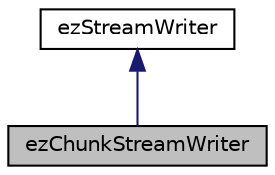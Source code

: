 digraph "ezChunkStreamWriter"
{
 // LATEX_PDF_SIZE
  edge [fontname="Helvetica",fontsize="10",labelfontname="Helvetica",labelfontsize="10"];
  node [fontname="Helvetica",fontsize="10",shape=record];
  Node1 [label="ezChunkStreamWriter",height=0.2,width=0.4,color="black", fillcolor="grey75", style="filled", fontcolor="black",tooltip="A stream writer that separates data into 'chunks', which act like sub-streams."];
  Node2 -> Node1 [dir="back",color="midnightblue",fontsize="10",style="solid",fontname="Helvetica"];
  Node2 [label="ezStreamWriter",height=0.2,width=0.4,color="black", fillcolor="white", style="filled",URL="$d6/dcc/classez_stream_writer.htm",tooltip="Interface for binary out (write) streams."];
}
